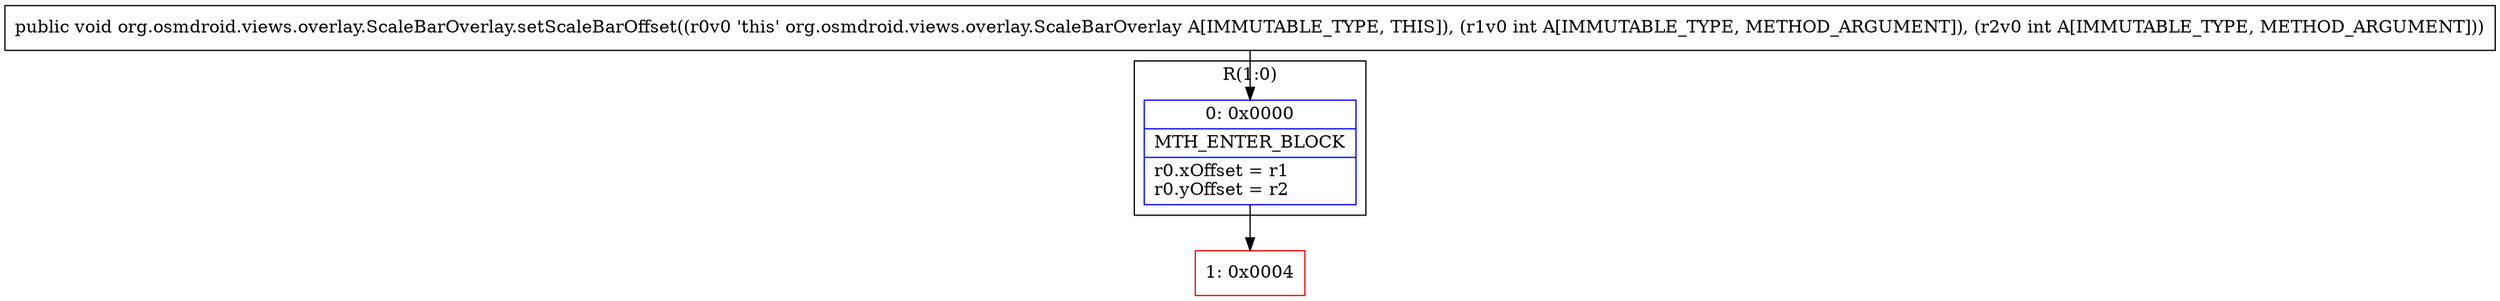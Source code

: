 digraph "CFG fororg.osmdroid.views.overlay.ScaleBarOverlay.setScaleBarOffset(II)V" {
subgraph cluster_Region_647327614 {
label = "R(1:0)";
node [shape=record,color=blue];
Node_0 [shape=record,label="{0\:\ 0x0000|MTH_ENTER_BLOCK\l|r0.xOffset = r1\lr0.yOffset = r2\l}"];
}
Node_1 [shape=record,color=red,label="{1\:\ 0x0004}"];
MethodNode[shape=record,label="{public void org.osmdroid.views.overlay.ScaleBarOverlay.setScaleBarOffset((r0v0 'this' org.osmdroid.views.overlay.ScaleBarOverlay A[IMMUTABLE_TYPE, THIS]), (r1v0 int A[IMMUTABLE_TYPE, METHOD_ARGUMENT]), (r2v0 int A[IMMUTABLE_TYPE, METHOD_ARGUMENT])) }"];
MethodNode -> Node_0;
Node_0 -> Node_1;
}

